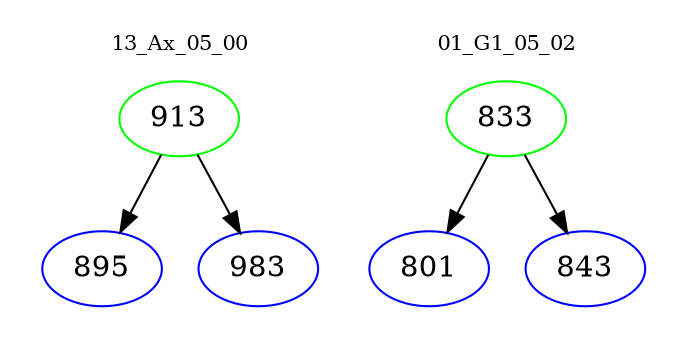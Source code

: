 digraph{
subgraph cluster_0 {
color = white
label = "13_Ax_05_00";
fontsize=10;
T0_913 [label="913", color="green"]
T0_913 -> T0_895 [color="black"]
T0_895 [label="895", color="blue"]
T0_913 -> T0_983 [color="black"]
T0_983 [label="983", color="blue"]
}
subgraph cluster_1 {
color = white
label = "01_G1_05_02";
fontsize=10;
T1_833 [label="833", color="green"]
T1_833 -> T1_801 [color="black"]
T1_801 [label="801", color="blue"]
T1_833 -> T1_843 [color="black"]
T1_843 [label="843", color="blue"]
}
}
